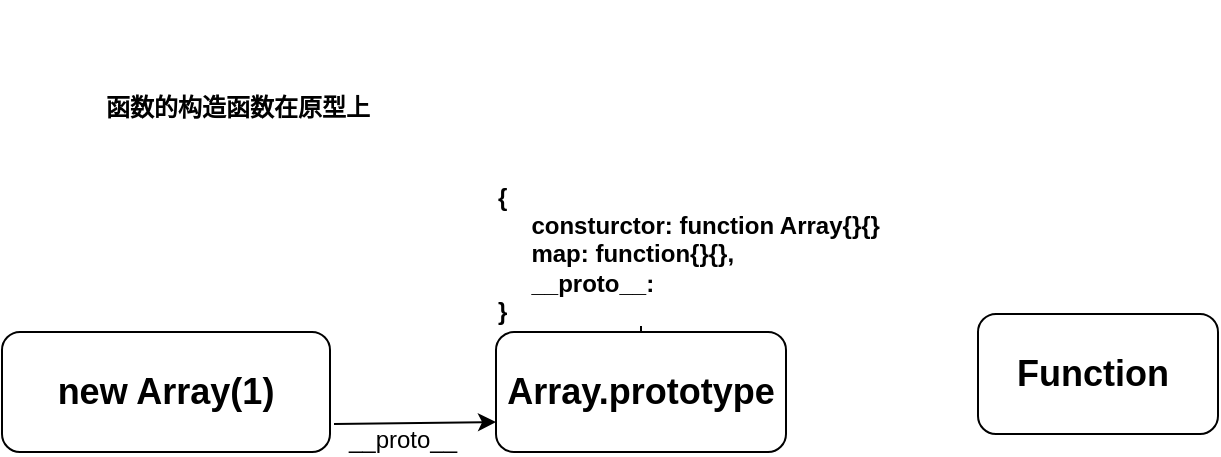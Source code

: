 <mxfile version="20.2.4" type="github">
  <diagram id="Q5ROYzyT6asSNhyt8OYm" name="第 1 页">
    <mxGraphModel dx="1698" dy="293" grid="0" gridSize="10" guides="1" tooltips="1" connect="1" arrows="1" fold="1" page="0" pageScale="1" pageWidth="827" pageHeight="1169" math="0" shadow="0">
      <root>
        <mxCell id="0" />
        <mxCell id="1" parent="0" />
        <mxCell id="Fj2FBjJ9RsnhtNA-qQ7P-10" style="edgeStyle=orthogonalEdgeStyle;rounded=0;orthogonalLoop=1;jettySize=auto;html=1;fontSize=12;" edge="1" parent="1" source="Fj2FBjJ9RsnhtNA-qQ7P-1">
          <mxGeometry relative="1" as="geometry">
            <mxPoint x="84.5" y="267" as="targetPoint" />
          </mxGeometry>
        </mxCell>
        <mxCell id="Fj2FBjJ9RsnhtNA-qQ7P-1" value="&lt;b&gt;&lt;font style=&quot;font-size: 18px;&quot;&gt;Array.prototype&lt;/font&gt;&lt;/b&gt;" style="rounded=1;whiteSpace=wrap;html=1;" vertex="1" parent="1">
          <mxGeometry x="12" y="294" width="145" height="60" as="geometry" />
        </mxCell>
        <mxCell id="Fj2FBjJ9RsnhtNA-qQ7P-2" value="&lt;b&gt;&lt;font style=&quot;font-size: 18px;&quot;&gt;Function&amp;nbsp;&lt;/font&gt;&lt;/b&gt;" style="rounded=1;whiteSpace=wrap;html=1;" vertex="1" parent="1">
          <mxGeometry x="253" y="285" width="120" height="60" as="geometry" />
        </mxCell>
        <mxCell id="Fj2FBjJ9RsnhtNA-qQ7P-3" value="&lt;span style=&quot;font-size: 18px;&quot;&gt;&lt;b&gt;new Array(1)&lt;/b&gt;&lt;/span&gt;" style="rounded=1;whiteSpace=wrap;html=1;" vertex="1" parent="1">
          <mxGeometry x="-235" y="294" width="164" height="60" as="geometry" />
        </mxCell>
        <mxCell id="Fj2FBjJ9RsnhtNA-qQ7P-4" value="" style="endArrow=classic;html=1;rounded=0;fontSize=18;entryX=0;entryY=0.75;entryDx=0;entryDy=0;" edge="1" parent="1" target="Fj2FBjJ9RsnhtNA-qQ7P-1">
          <mxGeometry width="50" height="50" relative="1" as="geometry">
            <mxPoint x="-69" y="340" as="sourcePoint" />
            <mxPoint x="9" y="336" as="targetPoint" />
          </mxGeometry>
        </mxCell>
        <mxCell id="Fj2FBjJ9RsnhtNA-qQ7P-6" value="__proto__" style="edgeLabel;html=1;align=center;verticalAlign=middle;resizable=0;points=[];fontSize=12;" vertex="1" connectable="0" parent="Fj2FBjJ9RsnhtNA-qQ7P-4">
          <mxGeometry x="-0.605" y="1" relative="1" as="geometry">
            <mxPoint x="18" y="9" as="offset" />
          </mxGeometry>
        </mxCell>
        <mxCell id="Fj2FBjJ9RsnhtNA-qQ7P-5" value="&lt;h1&gt;&lt;font style=&quot;font-size: 12px;&quot;&gt;函数的构造函数在原型上&lt;/font&gt;&lt;/h1&gt;" style="text;html=1;strokeColor=none;fillColor=none;spacing=5;spacingTop=-20;whiteSpace=wrap;overflow=hidden;rounded=0;fontSize=18;" vertex="1" parent="1">
          <mxGeometry x="-188" y="138" width="190" height="120" as="geometry" />
        </mxCell>
        <mxCell id="Fj2FBjJ9RsnhtNA-qQ7P-9" value="&lt;div style=&quot;text-align: left;&quot;&gt;&lt;b&gt;{&lt;/b&gt;&lt;/div&gt;&lt;b&gt;&amp;nbsp; &amp;nbsp; &amp;nbsp;consturctor: function Array{}{}&lt;br&gt;&lt;/b&gt;&lt;div style=&quot;text-align: left;&quot;&gt;&lt;b&gt;&amp;nbsp; &amp;nbsp; &amp;nbsp;map: function{}{},&lt;/b&gt;&lt;/div&gt;&lt;div style=&quot;text-align: left;&quot;&gt;&lt;b&gt;&amp;nbsp; &amp;nbsp; &amp;nbsp;__proto__:&amp;nbsp;&lt;/b&gt;&lt;/div&gt;&lt;div style=&quot;text-align: left;&quot;&gt;&lt;b&gt;}&lt;/b&gt;&lt;br&gt;&lt;/div&gt;" style="edgeLabel;html=1;align=center;verticalAlign=middle;resizable=0;points=[];fontSize=12;" vertex="1" connectable="0" parent="1">
          <mxGeometry x="19.996" y="244.003" as="geometry">
            <mxPoint x="88" y="11" as="offset" />
          </mxGeometry>
        </mxCell>
      </root>
    </mxGraphModel>
  </diagram>
</mxfile>
